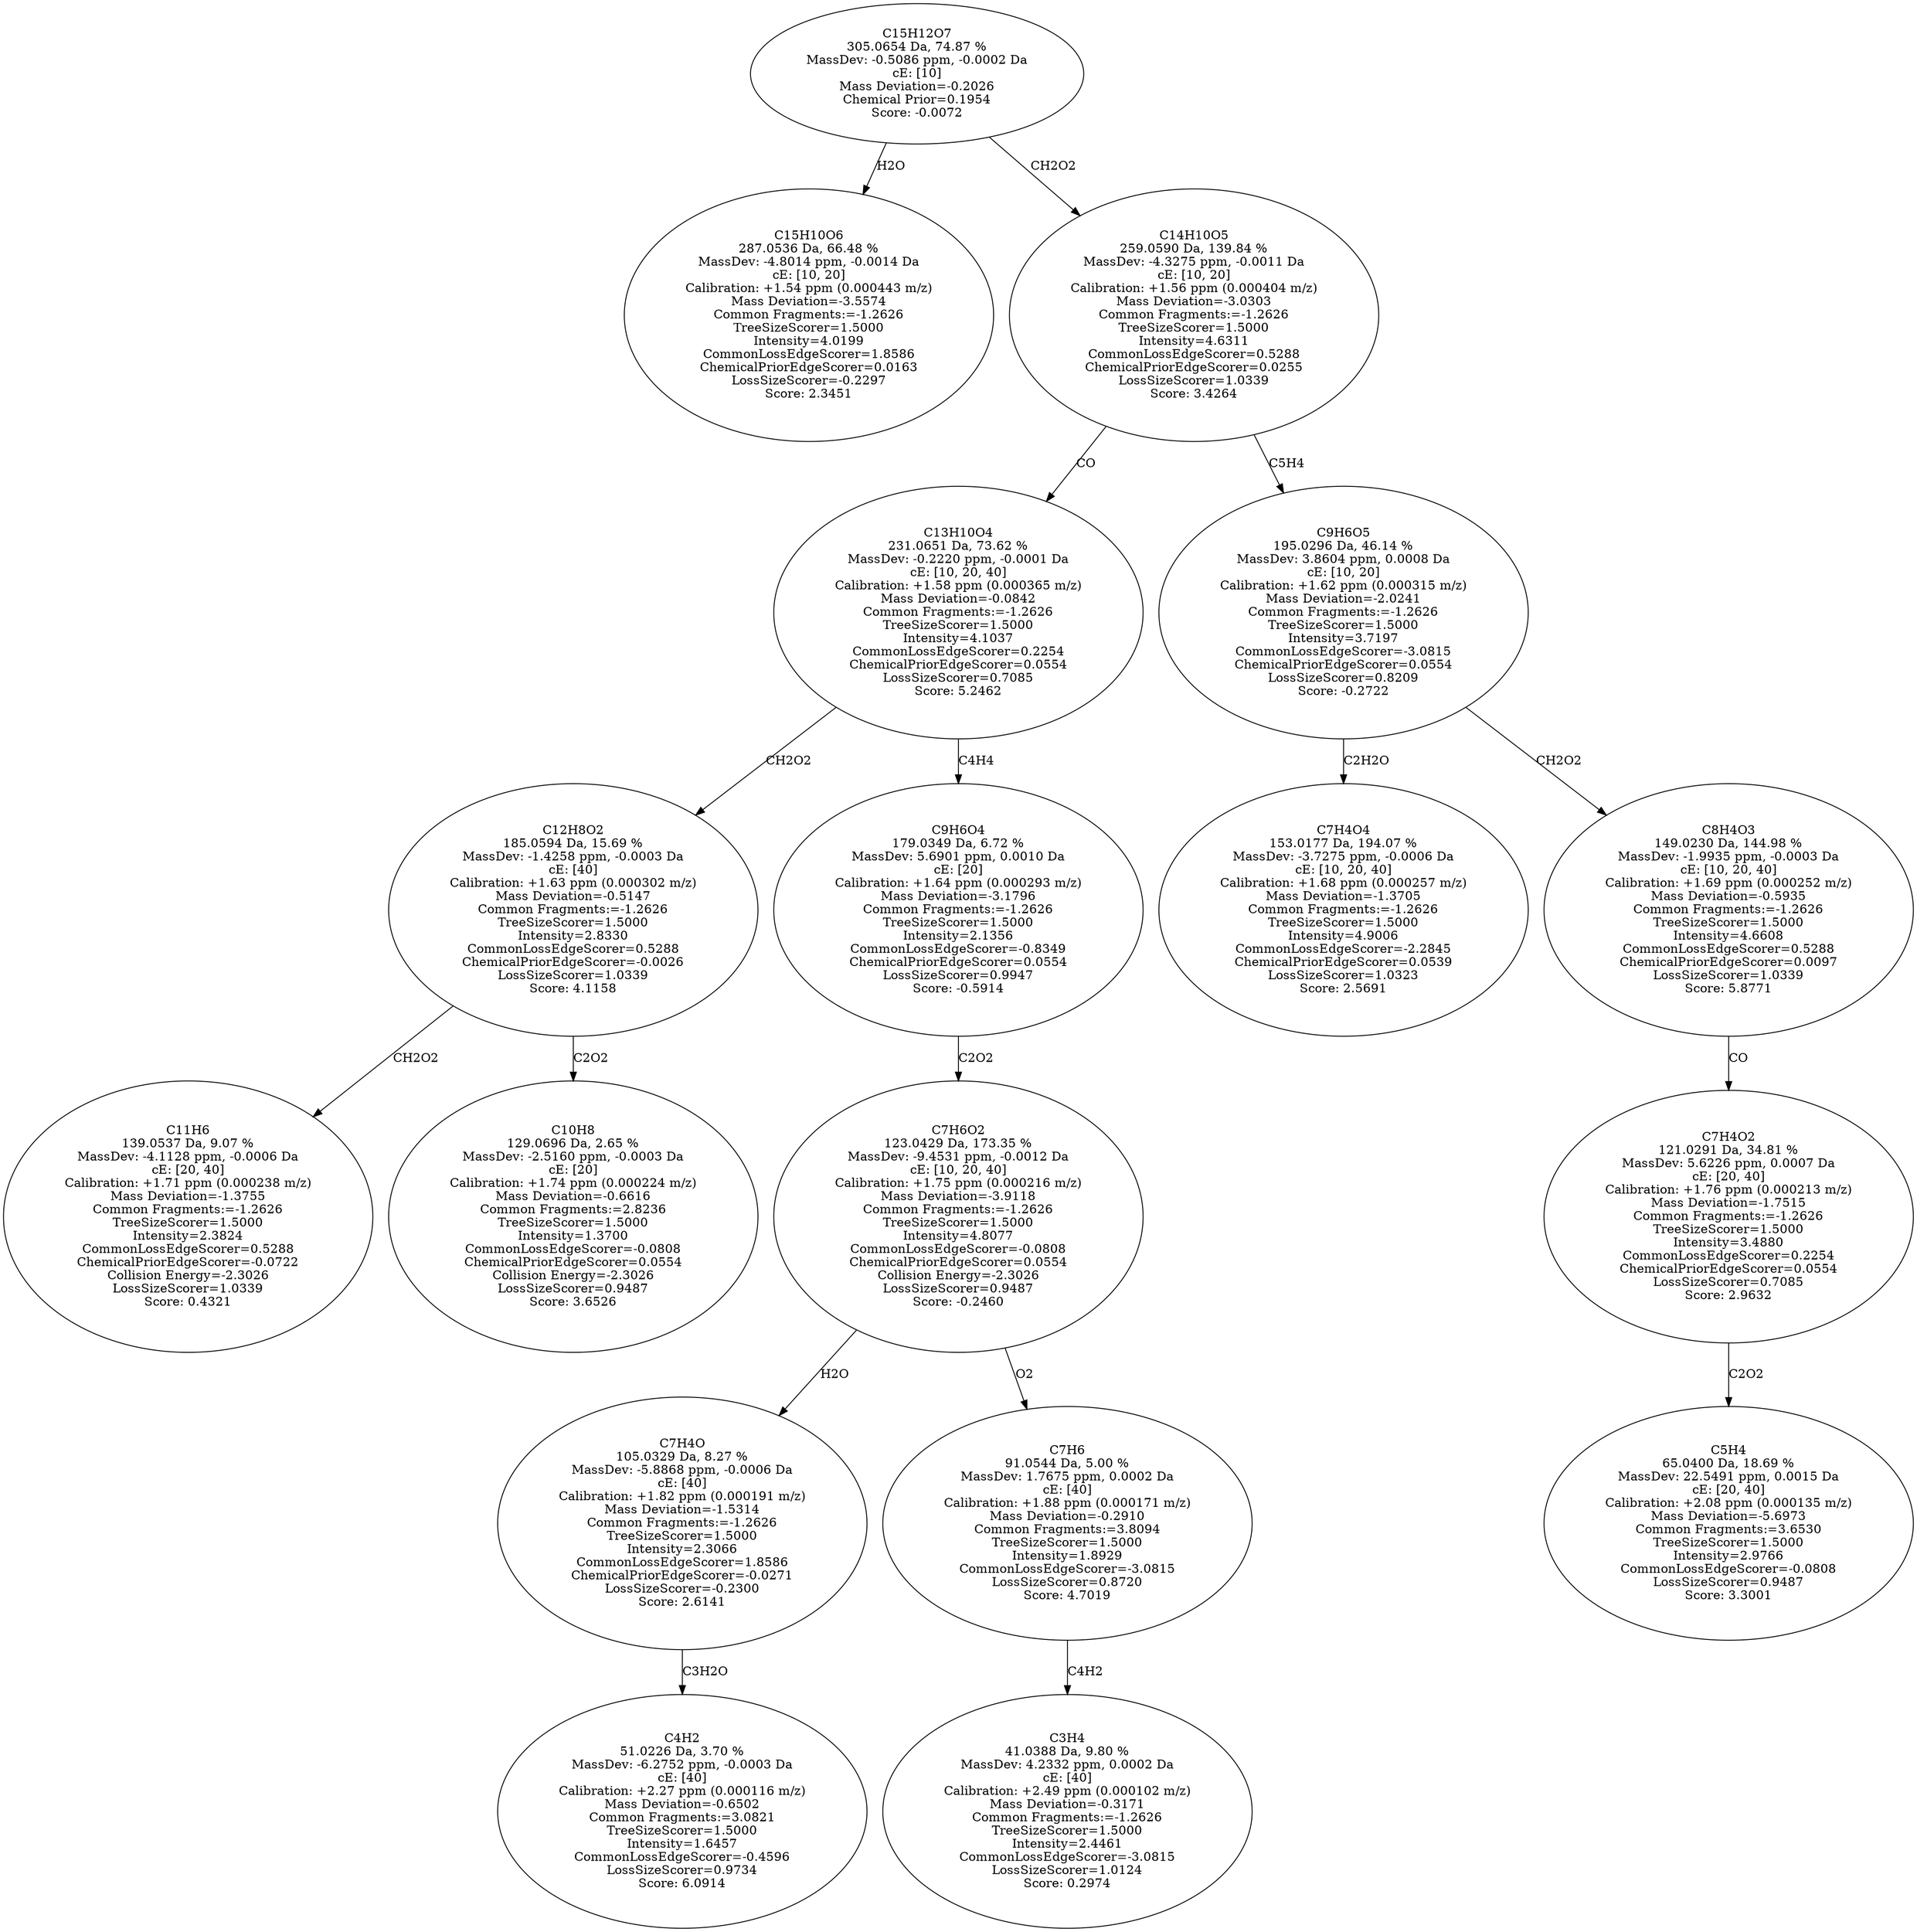 strict digraph {
v1 [label="C15H10O6\n287.0536 Da, 66.48 %\nMassDev: -4.8014 ppm, -0.0014 Da\ncE: [10, 20]\nCalibration: +1.54 ppm (0.000443 m/z)\nMass Deviation=-3.5574\nCommon Fragments:=-1.2626\nTreeSizeScorer=1.5000\nIntensity=4.0199\nCommonLossEdgeScorer=1.8586\nChemicalPriorEdgeScorer=0.0163\nLossSizeScorer=-0.2297\nScore: 2.3451"];
v2 [label="C11H6\n139.0537 Da, 9.07 %\nMassDev: -4.1128 ppm, -0.0006 Da\ncE: [20, 40]\nCalibration: +1.71 ppm (0.000238 m/z)\nMass Deviation=-1.3755\nCommon Fragments:=-1.2626\nTreeSizeScorer=1.5000\nIntensity=2.3824\nCommonLossEdgeScorer=0.5288\nChemicalPriorEdgeScorer=-0.0722\nCollision Energy=-2.3026\nLossSizeScorer=1.0339\nScore: 0.4321"];
v3 [label="C10H8\n129.0696 Da, 2.65 %\nMassDev: -2.5160 ppm, -0.0003 Da\ncE: [20]\nCalibration: +1.74 ppm (0.000224 m/z)\nMass Deviation=-0.6616\nCommon Fragments:=2.8236\nTreeSizeScorer=1.5000\nIntensity=1.3700\nCommonLossEdgeScorer=-0.0808\nChemicalPriorEdgeScorer=0.0554\nCollision Energy=-2.3026\nLossSizeScorer=0.9487\nScore: 3.6526"];
v4 [label="C12H8O2\n185.0594 Da, 15.69 %\nMassDev: -1.4258 ppm, -0.0003 Da\ncE: [40]\nCalibration: +1.63 ppm (0.000302 m/z)\nMass Deviation=-0.5147\nCommon Fragments:=-1.2626\nTreeSizeScorer=1.5000\nIntensity=2.8330\nCommonLossEdgeScorer=0.5288\nChemicalPriorEdgeScorer=-0.0026\nLossSizeScorer=1.0339\nScore: 4.1158"];
v5 [label="C4H2\n51.0226 Da, 3.70 %\nMassDev: -6.2752 ppm, -0.0003 Da\ncE: [40]\nCalibration: +2.27 ppm (0.000116 m/z)\nMass Deviation=-0.6502\nCommon Fragments:=3.0821\nTreeSizeScorer=1.5000\nIntensity=1.6457\nCommonLossEdgeScorer=-0.4596\nLossSizeScorer=0.9734\nScore: 6.0914"];
v6 [label="C7H4O\n105.0329 Da, 8.27 %\nMassDev: -5.8868 ppm, -0.0006 Da\ncE: [40]\nCalibration: +1.82 ppm (0.000191 m/z)\nMass Deviation=-1.5314\nCommon Fragments:=-1.2626\nTreeSizeScorer=1.5000\nIntensity=2.3066\nCommonLossEdgeScorer=1.8586\nChemicalPriorEdgeScorer=-0.0271\nLossSizeScorer=-0.2300\nScore: 2.6141"];
v7 [label="C3H4\n41.0388 Da, 9.80 %\nMassDev: 4.2332 ppm, 0.0002 Da\ncE: [40]\nCalibration: +2.49 ppm (0.000102 m/z)\nMass Deviation=-0.3171\nCommon Fragments:=-1.2626\nTreeSizeScorer=1.5000\nIntensity=2.4461\nCommonLossEdgeScorer=-3.0815\nLossSizeScorer=1.0124\nScore: 0.2974"];
v8 [label="C7H6\n91.0544 Da, 5.00 %\nMassDev: 1.7675 ppm, 0.0002 Da\ncE: [40]\nCalibration: +1.88 ppm (0.000171 m/z)\nMass Deviation=-0.2910\nCommon Fragments:=3.8094\nTreeSizeScorer=1.5000\nIntensity=1.8929\nCommonLossEdgeScorer=-3.0815\nLossSizeScorer=0.8720\nScore: 4.7019"];
v9 [label="C7H6O2\n123.0429 Da, 173.35 %\nMassDev: -9.4531 ppm, -0.0012 Da\ncE: [10, 20, 40]\nCalibration: +1.75 ppm (0.000216 m/z)\nMass Deviation=-3.9118\nCommon Fragments:=-1.2626\nTreeSizeScorer=1.5000\nIntensity=4.8077\nCommonLossEdgeScorer=-0.0808\nChemicalPriorEdgeScorer=0.0554\nCollision Energy=-2.3026\nLossSizeScorer=0.9487\nScore: -0.2460"];
v10 [label="C9H6O4\n179.0349 Da, 6.72 %\nMassDev: 5.6901 ppm, 0.0010 Da\ncE: [20]\nCalibration: +1.64 ppm (0.000293 m/z)\nMass Deviation=-3.1796\nCommon Fragments:=-1.2626\nTreeSizeScorer=1.5000\nIntensity=2.1356\nCommonLossEdgeScorer=-0.8349\nChemicalPriorEdgeScorer=0.0554\nLossSizeScorer=0.9947\nScore: -0.5914"];
v11 [label="C13H10O4\n231.0651 Da, 73.62 %\nMassDev: -0.2220 ppm, -0.0001 Da\ncE: [10, 20, 40]\nCalibration: +1.58 ppm (0.000365 m/z)\nMass Deviation=-0.0842\nCommon Fragments:=-1.2626\nTreeSizeScorer=1.5000\nIntensity=4.1037\nCommonLossEdgeScorer=0.2254\nChemicalPriorEdgeScorer=0.0554\nLossSizeScorer=0.7085\nScore: 5.2462"];
v12 [label="C7H4O4\n153.0177 Da, 194.07 %\nMassDev: -3.7275 ppm, -0.0006 Da\ncE: [10, 20, 40]\nCalibration: +1.68 ppm (0.000257 m/z)\nMass Deviation=-1.3705\nCommon Fragments:=-1.2626\nTreeSizeScorer=1.5000\nIntensity=4.9006\nCommonLossEdgeScorer=-2.2845\nChemicalPriorEdgeScorer=0.0539\nLossSizeScorer=1.0323\nScore: 2.5691"];
v13 [label="C5H4\n65.0400 Da, 18.69 %\nMassDev: 22.5491 ppm, 0.0015 Da\ncE: [20, 40]\nCalibration: +2.08 ppm (0.000135 m/z)\nMass Deviation=-5.6973\nCommon Fragments:=3.6530\nTreeSizeScorer=1.5000\nIntensity=2.9766\nCommonLossEdgeScorer=-0.0808\nLossSizeScorer=0.9487\nScore: 3.3001"];
v14 [label="C7H4O2\n121.0291 Da, 34.81 %\nMassDev: 5.6226 ppm, 0.0007 Da\ncE: [20, 40]\nCalibration: +1.76 ppm (0.000213 m/z)\nMass Deviation=-1.7515\nCommon Fragments:=-1.2626\nTreeSizeScorer=1.5000\nIntensity=3.4880\nCommonLossEdgeScorer=0.2254\nChemicalPriorEdgeScorer=0.0554\nLossSizeScorer=0.7085\nScore: 2.9632"];
v15 [label="C8H4O3\n149.0230 Da, 144.98 %\nMassDev: -1.9935 ppm, -0.0003 Da\ncE: [10, 20, 40]\nCalibration: +1.69 ppm (0.000252 m/z)\nMass Deviation=-0.5935\nCommon Fragments:=-1.2626\nTreeSizeScorer=1.5000\nIntensity=4.6608\nCommonLossEdgeScorer=0.5288\nChemicalPriorEdgeScorer=0.0097\nLossSizeScorer=1.0339\nScore: 5.8771"];
v16 [label="C9H6O5\n195.0296 Da, 46.14 %\nMassDev: 3.8604 ppm, 0.0008 Da\ncE: [10, 20]\nCalibration: +1.62 ppm (0.000315 m/z)\nMass Deviation=-2.0241\nCommon Fragments:=-1.2626\nTreeSizeScorer=1.5000\nIntensity=3.7197\nCommonLossEdgeScorer=-3.0815\nChemicalPriorEdgeScorer=0.0554\nLossSizeScorer=0.8209\nScore: -0.2722"];
v17 [label="C14H10O5\n259.0590 Da, 139.84 %\nMassDev: -4.3275 ppm, -0.0011 Da\ncE: [10, 20]\nCalibration: +1.56 ppm (0.000404 m/z)\nMass Deviation=-3.0303\nCommon Fragments:=-1.2626\nTreeSizeScorer=1.5000\nIntensity=4.6311\nCommonLossEdgeScorer=0.5288\nChemicalPriorEdgeScorer=0.0255\nLossSizeScorer=1.0339\nScore: 3.4264"];
v18 [label="C15H12O7\n305.0654 Da, 74.87 %\nMassDev: -0.5086 ppm, -0.0002 Da\ncE: [10]\nMass Deviation=-0.2026\nChemical Prior=0.1954\nScore: -0.0072"];
v18 -> v1 [label="H2O"];
v4 -> v2 [label="CH2O2"];
v4 -> v3 [label="C2O2"];
v11 -> v4 [label="CH2O2"];
v6 -> v5 [label="C3H2O"];
v9 -> v6 [label="H2O"];
v8 -> v7 [label="C4H2"];
v9 -> v8 [label="O2"];
v10 -> v9 [label="C2O2"];
v11 -> v10 [label="C4H4"];
v17 -> v11 [label="CO"];
v16 -> v12 [label="C2H2O"];
v14 -> v13 [label="C2O2"];
v15 -> v14 [label="CO"];
v16 -> v15 [label="CH2O2"];
v17 -> v16 [label="C5H4"];
v18 -> v17 [label="CH2O2"];
}